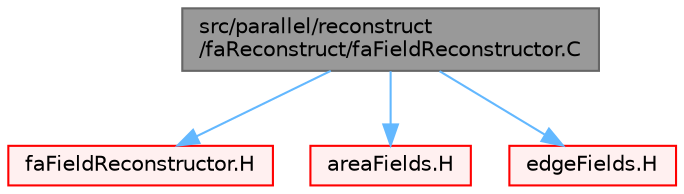 digraph "src/parallel/reconstruct/faReconstruct/faFieldReconstructor.C"
{
 // LATEX_PDF_SIZE
  bgcolor="transparent";
  edge [fontname=Helvetica,fontsize=10,labelfontname=Helvetica,labelfontsize=10];
  node [fontname=Helvetica,fontsize=10,shape=box,height=0.2,width=0.4];
  Node1 [id="Node000001",label="src/parallel/reconstruct\l/faReconstruct/faFieldReconstructor.C",height=0.2,width=0.4,color="gray40", fillcolor="grey60", style="filled", fontcolor="black",tooltip=" "];
  Node1 -> Node2 [id="edge1_Node000001_Node000002",color="steelblue1",style="solid",tooltip=" "];
  Node2 [id="Node000002",label="faFieldReconstructor.H",height=0.2,width=0.4,color="red", fillcolor="#FFF0F0", style="filled",URL="$faFieldReconstructor_8H.html",tooltip=" "];
  Node1 -> Node355 [id="edge2_Node000001_Node000355",color="steelblue1",style="solid",tooltip=" "];
  Node355 [id="Node000355",label="areaFields.H",height=0.2,width=0.4,color="red", fillcolor="#FFF0F0", style="filled",URL="$areaFields_8H.html",tooltip=" "];
  Node1 -> Node389 [id="edge3_Node000001_Node000389",color="steelblue1",style="solid",tooltip=" "];
  Node389 [id="Node000389",label="edgeFields.H",height=0.2,width=0.4,color="red", fillcolor="#FFF0F0", style="filled",URL="$edgeFields_8H.html",tooltip=" "];
}

